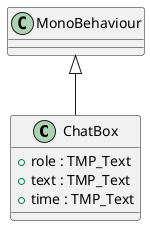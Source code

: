 @startuml
class ChatBox {
    + role : TMP_Text
    + text : TMP_Text
    + time : TMP_Text
}
MonoBehaviour <|-- ChatBox
@enduml
